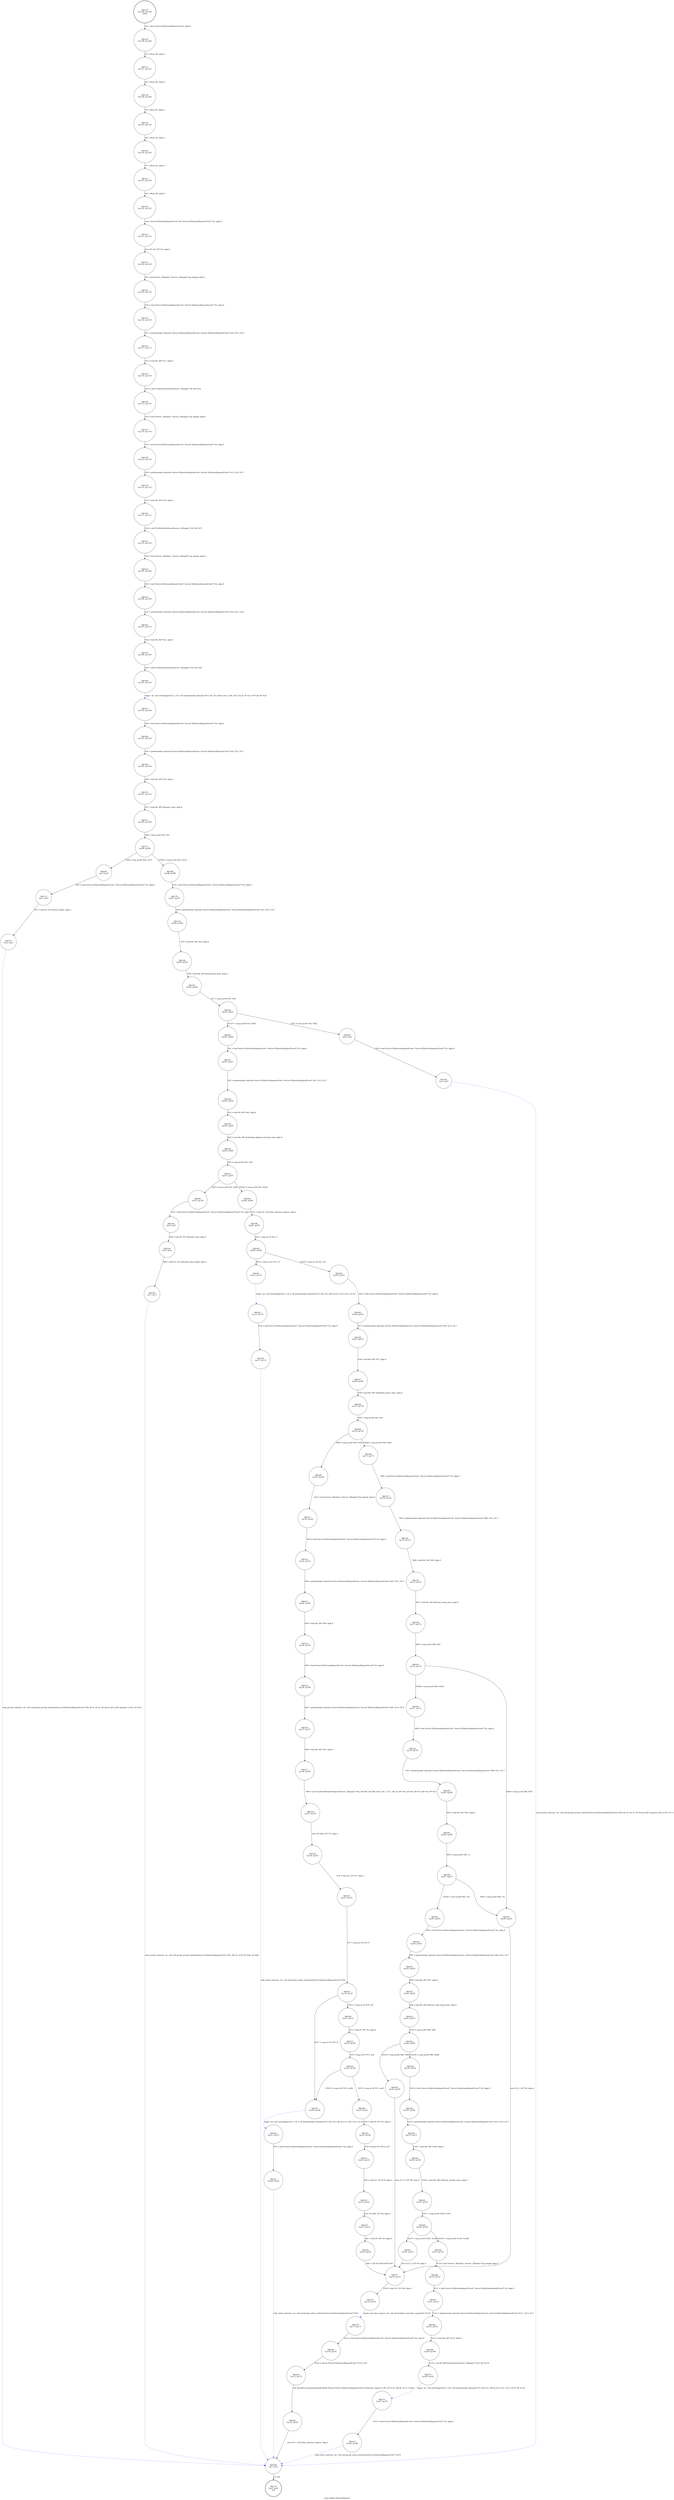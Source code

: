 digraph xclip_handle_SelectionRequest {
label="xclip_handle_SelectionRequest"
82133 [label="N82133\n(rp:0, ep:0)\nexit", shape="doublecircle"]
82134 [label="N82134\n(rp:129, ep:129)\nentry", shape="doublecircle"]
82134 -> 82136 [label="%2 = alloca %struct.XSelectionRequestEvent*, align 8"]
82136 [label="N82136\n(rp:128, ep:128)", shape="circle"]
82136 -> 82137 [label="%3 = alloca i64, align 8"]
82137 [label="N82137\n(rp:127, ep:127)", shape="circle"]
82137 -> 82138 [label="%4 = alloca i64, align 8"]
82138 [label="N82138\n(rp:126, ep:126)", shape="circle"]
82138 -> 82139 [label="%5 = alloca i8*, align 8"]
82139 [label="N82139\n(rp:125, ep:125)", shape="circle"]
82139 -> 82140 [label="%6 = alloca i32, align 4"]
82140 [label="N82140\n(rp:124, ep:124)", shape="circle"]
82140 -> 82141 [label="%7 = alloca i32, align 4"]
82141 [label="N82141\n(rp:123, ep:123)", shape="circle"]
82141 -> 82142 [label="%8 = alloca i64, align 8"]
82142 [label="N82142\n(rp:122, ep:122)", shape="circle"]
82142 -> 82147 [label="store %struct.XSelectionRequestEvent* %0, %struct.XSelectionRequestEvent** %2, align 8"]
82147 [label="N82147\n(rp:121, ep:121)", shape="circle"]
82147 -> 82151 [label="store i8* null, i8** %5, align 8"]
82151 [label="N82151\n(rp:120, ep:120)", shape="circle"]
82151 -> 82152 [label="%9 = load %struct._XDisplay*, %struct._XDisplay** @g_display, align 8"]
82152 [label="N82152\n(rp:119, ep:119)", shape="circle"]
82152 -> 82153 [label="%10 = load %struct.XSelectionRequestEvent*, %struct.XSelectionRequestEvent** %2, align 8"]
82153 [label="N82153\n(rp:118, ep:118)", shape="circle"]
82153 -> 82154 [label="%11 = getelementptr inbounds %struct.XSelectionRequestEvent, %struct.XSelectionRequestEvent* %10, i32 0, i32 6"]
82154 [label="N82154\n(rp:117, ep:117)", shape="circle"]
82154 -> 82155 [label="%12 = load i64, i64* %11, align 8"]
82155 [label="N82155\n(rp:116, ep:116)", shape="circle"]
82155 -> 82156 [label="%13 = call i8* @XGetAtomName(%struct._XDisplay* %9, i64 %12)"]
82156 [label="N82156\n(rp:115, ep:115)", shape="circle"]
82156 -> 82157 [label="%14 = load %struct._XDisplay*, %struct._XDisplay** @g_display, align 8"]
82157 [label="N82157\n(rp:114, ep:114)", shape="circle"]
82157 -> 82158 [label="%15 = load %struct.XSelectionRequestEvent*, %struct.XSelectionRequestEvent** %2, align 8"]
82158 [label="N82158\n(rp:113, ep:113)", shape="circle"]
82158 -> 82159 [label="%16 = getelementptr inbounds %struct.XSelectionRequestEvent, %struct.XSelectionRequestEvent* %15, i32 0, i32 7"]
82159 [label="N82159\n(rp:112, ep:112)", shape="circle"]
82159 -> 82160 [label="%17 = load i64, i64* %16, align 8"]
82160 [label="N82160\n(rp:111, ep:111)", shape="circle"]
82160 -> 82161 [label="%18 = call i8* @XGetAtomName(%struct._XDisplay* %14, i64 %17)"]
82161 [label="N82161\n(rp:110, ep:110)", shape="circle"]
82161 -> 82162 [label="%19 = load %struct._XDisplay*, %struct._XDisplay** @g_display, align 8"]
82162 [label="N82162\n(rp:109, ep:109)", shape="circle"]
82162 -> 82163 [label="%20 = load %struct.XSelectionRequestEvent*, %struct.XSelectionRequestEvent** %2, align 8"]
82163 [label="N82163\n(rp:108, ep:108)", shape="circle"]
82163 -> 82164 [label="%21 = getelementptr inbounds %struct.XSelectionRequestEvent, %struct.XSelectionRequestEvent* %20, i32 0, i32 8"]
82164 [label="N82164\n(rp:107, ep:107)", shape="circle"]
82164 -> 82165 [label="%22 = load i64, i64* %21, align 8"]
82165 [label="N82165\n(rp:106, ep:106)", shape="circle"]
82165 -> 82166 [label="%23 = call i8* @XGetAtomName(%struct._XDisplay* %19, i64 %22)"]
82166 [label="N82166\n(rp:105, ep:105)", shape="circle"]
82166 -> 82167 [label="logger --@-- call void @logger(i32 2, i32 0, i8* getelementptr inbounds ([70 x i8], [70 x i8]* @.str.1.1138, i32 0, i32 0), i8* %13, i8* %18, i8* %23)", style="dashed", color="blue"]
82167 [label="N82167\n(rp:104, ep:104)", shape="circle"]
82167 -> 82168 [label="%24 = load %struct.XSelectionRequestEvent*, %struct.XSelectionRequestEvent** %2, align 8"]
82168 [label="N82168\n(rp:103, ep:103)", shape="circle"]
82168 -> 82169 [label="%25 = getelementptr inbounds %struct.XSelectionRequestEvent, %struct.XSelectionRequestEvent* %24, i32 0, i32 7"]
82169 [label="N82169\n(rp:102, ep:102)", shape="circle"]
82169 -> 82170 [label="%26 = load i64, i64* %25, align 8"]
82170 [label="N82170\n(rp:101, ep:101)", shape="circle"]
82170 -> 82171 [label="%27 = load i64, i64* @targets_atom, align 8"]
82171 [label="N82171\n(rp:100, ep:100)", shape="circle"]
82171 -> 82172 [label="%28 = icmp eq i64 %26, %27"]
82172 [label="N82172\n(rp:99, ep:99)", shape="circle"]
82172 -> 82287 [label="[%28 = icmp eq i64 %26, %27]"]
82172 -> 82288 [label="[!(%28 = icmp eq i64 %26, %27)]"]
82174 [label="N82174\n(rp:3, ep:3)", shape="circle"]
82174 -> 82175 [label="%31 = load i32, i32* @num_targets, align 4"]
82175 [label="N82175\n(rp:2, ep:2)", shape="circle"]
82175 -> 82286 [label="xclip_provide_selection --@-- call void @xclip_provide_selection(%struct.XSelectionRequestEvent* %30, i64 4, i32 32, i8* bitcast ([8 x i64]* @targets to i8*), i32 %31)", style="dashed", color="blue"]
82178 [label="N82178\n(rp:97, ep:97)", shape="circle"]
82178 -> 82179 [label="%34 = getelementptr inbounds %struct.XSelectionRequestEvent, %struct.XSelectionRequestEvent* %33, i32 0, i32 7"]
82179 [label="N82179\n(rp:96, ep:96)", shape="circle"]
82179 -> 82180 [label="%35 = load i64, i64* %34, align 8"]
82180 [label="N82180\n(rp:95, ep:95)", shape="circle"]
82180 -> 82181 [label="%36 = load i64, i64* @timestamp_atom, align 8"]
82181 [label="N82181\n(rp:94, ep:94)", shape="circle"]
82181 -> 82182 [label="%37 = icmp eq i64 %35, %36"]
82182 [label="N82182\n(rp:93, ep:93)", shape="circle"]
82182 -> 82289 [label="[%37 = icmp eq i64 %35, %36]"]
82182 -> 82290 [label="[!(%37 = icmp eq i64 %35, %36)]"]
82184 [label="N82184\n(rp:5, ep:5)", shape="circle"]
82184 -> 82286 [label="xclip_provide_selection --@-- call void @xclip_provide_selection(%struct.XSelectionRequestEvent* %39, i64 19, i32 32, i8* bitcast (i64* @acquire_time to i8*), i32 1)", style="dashed", color="blue"]
82187 [label="N82187\n(rp:91, ep:91)", shape="circle"]
82187 -> 82188 [label="%42 = getelementptr inbounds %struct.XSelectionRequestEvent, %struct.XSelectionRequestEvent* %41, i32 0, i32 7"]
82188 [label="N82188\n(rp:90, ep:90)", shape="circle"]
82188 -> 82189 [label="%43 = load i64, i64* %42, align 8"]
82189 [label="N82189\n(rp:89, ep:89)", shape="circle"]
82189 -> 82190 [label="%44 = load i64, i64* @rdesktop_clipboard_formats_atom, align 8"]
82190 [label="N82190\n(rp:88, ep:88)", shape="circle"]
82190 -> 82191 [label="%45 = icmp eq i64 %43, %44"]
82191 [label="N82191\n(rp:87, ep:87)", shape="circle"]
82191 -> 82291 [label="[%45 = icmp eq i64 %43, %44]"]
82191 -> 82292 [label="[!(%45 = icmp eq i64 %43, %44)]"]
82193 [label="N82193\n(rp:9, ep:9)", shape="circle"]
82193 -> 82194 [label="%48 = load i8*, i8** @formats_data, align 8"]
82194 [label="N82194\n(rp:8, ep:8)", shape="circle"]
82194 -> 82195 [label="%49 = load i32, i32* @formats_data_length, align 4"]
82195 [label="N82195\n(rp:7, ep:7)", shape="circle"]
82195 -> 82286 [label="xclip_provide_selection --@-- call void @xclip_provide_selection(%struct.XSelectionRequestEvent* %47, i64 31, i32 8, i8* %48, i32 %49)", style="dashed", color="blue"]
82198 [label="N82198\n(rp:85, ep:85)", shape="circle"]
82198 -> 82199 [label="%52 = icmp ne i32 %51, 0"]
82199 [label="N82199\n(rp:84, ep:84)", shape="circle"]
82199 -> 82293 [label="[%52 = icmp ne i32 %51, 0]"]
82199 -> 82294 [label="[!(%52 = icmp ne i32 %51, 0)]"]
82201 [label="N82201\n(rp:12, ep:12)", shape="circle"]
82201 -> 82202 [label="%54 = load %struct.XSelectionRequestEvent*, %struct.XSelectionRequestEvent** %2, align 8"]
82202 [label="N82202\n(rp:11, ep:11)", shape="circle"]
82202 -> 82286 [label="xclip_refuse_selection --@-- call void @xclip_refuse_selection(%struct.XSelectionRequestEvent* %54)", style="dashed", color="blue"]
82205 [label="N82205\n(rp:82, ep:82)", shape="circle"]
82205 -> 82206 [label="%57 = getelementptr inbounds %struct.XSelectionRequestEvent, %struct.XSelectionRequestEvent* %56, i32 0, i32 7"]
82206 [label="N82206\n(rp:81, ep:81)", shape="circle"]
82206 -> 82207 [label="%58 = load i64, i64* %57, align 8"]
82207 [label="N82207\n(rp:80, ep:80)", shape="circle"]
82207 -> 82208 [label="%59 = load i64, i64* @rdesktop_native_atom, align 8"]
82208 [label="N82208\n(rp:79, ep:79)", shape="circle"]
82208 -> 82209 [label="%60 = icmp eq i64 %58, %59"]
82209 [label="N82209\n(rp:78, ep:78)", shape="circle"]
82209 -> 82295 [label="[%60 = icmp eq i64 %58, %59]"]
82209 -> 82296 [label="[!(%60 = icmp eq i64 %58, %59)]"]
82211 [label="N82211\n(rp:42, ep:42)", shape="circle"]
82211 -> 82212 [label="%63 = load %struct.XSelectionRequestEvent*, %struct.XSelectionRequestEvent** %2, align 8"]
82212 [label="N82212\n(rp:41, ep:41)", shape="circle"]
82212 -> 82213 [label="%64 = getelementptr inbounds %struct.XSelectionRequestEvent, %struct.XSelectionRequestEvent* %63, i32 0, i32 5"]
82213 [label="N82213\n(rp:40, ep:40)", shape="circle"]
82213 -> 82214 [label="%65 = load i64, i64* %64, align 8"]
82214 [label="N82214\n(rp:39, ep:39)", shape="circle"]
82214 -> 82215 [label="%66 = load %struct.XSelectionRequestEvent*, %struct.XSelectionRequestEvent** %2, align 8"]
82215 [label="N82215\n(rp:38, ep:38)", shape="circle"]
82215 -> 82216 [label="%67 = getelementptr inbounds %struct.XSelectionRequestEvent, %struct.XSelectionRequestEvent* %66, i32 0, i32 8"]
82216 [label="N82216\n(rp:37, ep:37)", shape="circle"]
82216 -> 82217 [label="%68 = load i64, i64* %67, align 8"]
82217 [label="N82217\n(rp:36, ep:36)", shape="circle"]
82217 -> 82218 [label="%69 = call i32 @XGetWindowProperty(%struct._XDisplay* %62, i64 %65, i64 %68, i64 0, i64 1, i32 1, i64 19, i64* %8, i32* %6, i64* %3, i64* %4, i8** %5)"]
82218 [label="N82218\n(rp:35, ep:35)", shape="circle"]
82218 -> 82219 [label="store i32 %69, i32* %7, align 4"]
82219 [label="N82219\n(rp:34, ep:34)", shape="circle"]
82219 -> 82220 [label="%70 = load i32, i32* %7, align 4"]
82220 [label="N82220\n(rp:33, ep:33)", shape="circle"]
82220 -> 82221 [label="%71 = icmp ne i32 %70, 0"]
82221 [label="N82221\n(rp:32, ep:32)", shape="circle"]
82221 -> 82298 [label="[!(%71 = icmp ne i32 %70, 0)]"]
82221 -> 82225 [label="[%71 = icmp ne i32 %70, 0]"]
82223 [label="N82223\n(rp:30, ep:30)", shape="circle"]
82223 -> 82224 [label="%74 = icmp ne i8* %73, null"]
82224 [label="N82224\n(rp:29, ep:29)", shape="circle"]
82224 -> 82299 [label="[%74 = icmp ne i8* %73, null]"]
82224 -> 82225 [label="[!(%74 = icmp ne i8* %73, null)]"]
82225 [label="N82225\n(rp:28, ep:28)", shape="circle"]
82225 -> 82226 [label="logger --@-- call void @logger(i32 2, i32 3, i8* getelementptr inbounds ([79 x i8], [79 x i8]* @.str.3.1140, i32 0, i32 0))", style="dashed", color="blue"]
82226 [label="N82226\n(rp:27, ep:27)", shape="circle"]
82226 -> 82227 [label="%76 = load %struct.XSelectionRequestEvent*, %struct.XSelectionRequestEvent** %2, align 8"]
82227 [label="N82227\n(rp:26, ep:26)", shape="circle"]
82227 -> 82286 [label="xclip_refuse_selection --@-- call void @xclip_refuse_selection(%struct.XSelectionRequestEvent* %76)", style="dashed", color="blue"]
82230 [label="N82230\n(rp:24, ep:24)", shape="circle"]
82230 -> 82231 [label="%79 = bitcast i8* %78 to i32*"]
82231 [label="N82231\n(rp:23, ep:23)", shape="circle"]
82231 -> 82232 [label="%80 = load i32, i32* %79, align 4"]
82232 [label="N82232\n(rp:22, ep:22)", shape="circle"]
82232 -> 82233 [label="store i32 %80, i32* %6, align 4"]
82233 [label="N82233\n(rp:21, ep:21)", shape="circle"]
82233 -> 82234 [label="%81 = load i8*, i8** %5, align 8"]
82234 [label="N82234\n(rp:20, ep:20)", shape="circle"]
82234 -> 82277 [label="%82 = call i32 @XFree(i8* %81)"]
82237 [label="N82237\n(rp:76, ep:76)", shape="circle"]
82237 -> 82238 [label="%85 = getelementptr inbounds %struct.XSelectionRequestEvent, %struct.XSelectionRequestEvent* %84, i32 0, i32 7"]
82238 [label="N82238\n(rp:75, ep:75)", shape="circle"]
82238 -> 82239 [label="%86 = load i64, i64* %85, align 8"]
82239 [label="N82239\n(rp:74, ep:74)", shape="circle"]
82239 -> 82240 [label="%87 = load i64, i64* @format_string_atom, align 8"]
82240 [label="N82240\n(rp:73, ep:73)", shape="circle"]
82240 -> 82241 [label="%88 = icmp eq i64 %86, %87"]
82241 [label="N82241\n(rp:72, ep:72)", shape="circle"]
82241 -> 82302 [label="[!(%88 = icmp eq i64 %86, %87)]"]
82241 -> 82247 [label="[%88 = icmp eq i64 %86, %87]"]
82243 [label="N82243\n(rp:70, ep:70)", shape="circle"]
82243 -> 82244 [label="%91 = getelementptr inbounds %struct.XSelectionRequestEvent, %struct.XSelectionRequestEvent* %90, i32 0, i32 7"]
82244 [label="N82244\n(rp:69, ep:69)", shape="circle"]
82244 -> 82245 [label="%92 = load i64, i64* %91, align 8"]
82245 [label="N82245\n(rp:68, ep:68)", shape="circle"]
82245 -> 82246 [label="%93 = icmp eq i64 %92, 31"]
82246 [label="N82246\n(rp:67, ep:67)", shape="circle"]
82246 -> 82304 [label="[!(%93 = icmp eq i64 %92, 31)]"]
82246 -> 82247 [label="[%93 = icmp eq i64 %92, 31]"]
82247 [label="N82247\n(rp:66, ep:66)", shape="circle"]
82247 -> 82277 [label="store i32 1, i32* %6, align 4"]
82250 [label="N82250\n(rp:64, ep:64)", shape="circle"]
82250 -> 82251 [label="%97 = getelementptr inbounds %struct.XSelectionRequestEvent, %struct.XSelectionRequestEvent* %96, i32 0, i32 7"]
82251 [label="N82251\n(rp:63, ep:63)", shape="circle"]
82251 -> 82252 [label="%98 = load i64, i64* %97, align 8"]
82252 [label="N82252\n(rp:62, ep:62)", shape="circle"]
82252 -> 82253 [label="%99 = load i64, i64* @format_utf8_string_atom, align 8"]
82253 [label="N82253\n(rp:61, ep:61)", shape="circle"]
82253 -> 82254 [label="%100 = icmp eq i64 %98, %99"]
82254 [label="N82254\n(rp:60, ep:60)", shape="circle"]
82254 -> 82305 [label="[%100 = icmp eq i64 %98, %99]"]
82254 -> 82306 [label="[!(%100 = icmp eq i64 %98, %99)]"]
82258 [label="N82258\n(rp:58, ep:58)", shape="circle"]
82258 -> 82259 [label="%104 = getelementptr inbounds %struct.XSelectionRequestEvent, %struct.XSelectionRequestEvent* %103, i32 0, i32 7"]
82259 [label="N82259\n(rp:57, ep:57)", shape="circle"]
82259 -> 82260 [label="%105 = load i64, i64* %104, align 8"]
82260 [label="N82260\n(rp:56, ep:56)", shape="circle"]
82260 -> 82261 [label="%106 = load i64, i64* @format_unicode_atom, align 8"]
82261 [label="N82261\n(rp:55, ep:55)", shape="circle"]
82261 -> 82262 [label="%107 = icmp eq i64 %105, %106"]
82262 [label="N82262\n(rp:54, ep:54)", shape="circle"]
82262 -> 82307 [label="[%107 = icmp eq i64 %105, %106]"]
82262 -> 82308 [label="[!(%107 = icmp eq i64 %105, %106)]"]
82266 [label="N82266\n(rp:52, ep:52)", shape="circle"]
82266 -> 82267 [label="%111 = load %struct.XSelectionRequestEvent*, %struct.XSelectionRequestEvent** %2, align 8"]
82267 [label="N82267\n(rp:51, ep:51)", shape="circle"]
82267 -> 82268 [label="%112 = getelementptr inbounds %struct.XSelectionRequestEvent, %struct.XSelectionRequestEvent* %111, i32 0, i32 7"]
82268 [label="N82268\n(rp:50, ep:50)", shape="circle"]
82268 -> 82269 [label="%113 = load i64, i64* %112, align 8"]
82269 [label="N82269\n(rp:49, ep:49)", shape="circle"]
82269 -> 82270 [label="%114 = call i8* @XGetAtomName(%struct._XDisplay* %110, i64 %113)"]
82270 [label="N82270\n(rp:48, ep:48)", shape="circle"]
82270 -> 82271 [label="logger --@-- call void @logger(i32 2, i32 2, i8* getelementptr inbounds ([72 x i8], [72 x i8]* @.str.4.1141, i32 0, i32 0), i8* %114)", style="dashed", color="blue"]
82271 [label="N82271\n(rp:47, ep:47)", shape="circle"]
82271 -> 82272 [label="%115 = load %struct.XSelectionRequestEvent*, %struct.XSelectionRequestEvent** %2, align 8"]
82272 [label="N82272\n(rp:46, ep:46)", shape="circle"]
82272 -> 82286 [label="xclip_refuse_selection --@-- call void @xclip_refuse_selection(%struct.XSelectionRequestEvent* %115)", style="dashed", color="blue"]
82277 [label="N82277\n(rp:19, ep:19)", shape="circle"]
82277 -> 82278 [label="%120 = load i32, i32* %6, align 4"]
82278 [label="N82278\n(rp:18, ep:18)", shape="circle"]
82278 -> 82279 [label="cliprdr_send_data_request --@-- call void @cliprdr_send_data_request(i32 %120)", style="dashed", color="blue"]
82279 [label="N82279\n(rp:17, ep:17)", shape="circle"]
82279 -> 82280 [label="%121 = load %struct.XSelectionRequestEvent*, %struct.XSelectionRequestEvent** %2, align 8"]
82280 [label="N82280\n(rp:16, ep:16)", shape="circle"]
82280 -> 82281 [label="%122 = bitcast %struct.XSelectionRequestEvent* %121 to i8*"]
82281 [label="N82281\n(rp:15, ep:15)", shape="circle"]
82281 -> 82282 [label="call void @llvm.memcpy.p0i8.p0i8.i64(i8* bitcast (%struct.XSelectionRequestEvent* @selection_request to i8*), i8* %122, i64 80, i32 8, i1 false)"]
82282 [label="N82282\n(rp:14, ep:14)", shape="circle"]
82282 -> 82286 [label="store i32 1, i32* @has_selection_request, align 4"]
82286 [label="N82286\n(rp:1, ep:1)", shape="circle"]
82286 -> 82133 [label="ret void"]
82287 [label="N82287\n(rp:4, ep:4)", shape="circle"]
82287 -> 82174 [label="%30 = load %struct.XSelectionRequestEvent*, %struct.XSelectionRequestEvent** %2, align 8"]
82288 [label="N82288\n(rp:98, ep:98)", shape="circle"]
82288 -> 82178 [label="%33 = load %struct.XSelectionRequestEvent*, %struct.XSelectionRequestEvent** %2, align 8"]
82289 [label="N82289\n(rp:6, ep:6)", shape="circle"]
82289 -> 82184 [label="%39 = load %struct.XSelectionRequestEvent*, %struct.XSelectionRequestEvent** %2, align 8"]
82290 [label="N82290\n(rp:92, ep:92)", shape="circle"]
82290 -> 82187 [label="%41 = load %struct.XSelectionRequestEvent*, %struct.XSelectionRequestEvent** %2, align 8"]
82291 [label="N82291\n(rp:10, ep:10)", shape="circle"]
82291 -> 82193 [label="%47 = load %struct.XSelectionRequestEvent*, %struct.XSelectionRequestEvent** %2, align 8"]
82292 [label="N82292\n(rp:86, ep:86)", shape="circle"]
82292 -> 82198 [label="%51 = load i32, i32* @has_selection_request, align 4"]
82293 [label="N82293\n(rp:13, ep:13)", shape="circle"]
82293 -> 82201 [label="logger --@-- call void @logger(i32 2, i32 2, i8* getelementptr inbounds ([74 x i8], [74 x i8]* @.str.2.1139, i32 0, i32 0))", style="dashed", color="blue"]
82294 [label="N82294\n(rp:83, ep:83)", shape="circle"]
82294 -> 82205 [label="%56 = load %struct.XSelectionRequestEvent*, %struct.XSelectionRequestEvent** %2, align 8"]
82295 [label="N82295\n(rp:43, ep:43)", shape="circle"]
82295 -> 82211 [label="%62 = load %struct._XDisplay*, %struct._XDisplay** @g_display, align 8"]
82296 [label="N82296\n(rp:77, ep:77)", shape="circle"]
82296 -> 82237 [label="%84 = load %struct.XSelectionRequestEvent*, %struct.XSelectionRequestEvent** %2, align 8"]
82298 [label="N82298\n(rp:31, ep:31)", shape="circle"]
82298 -> 82223 [label="%73 = load i8*, i8** %5, align 8"]
82299 [label="N82299\n(rp:25, ep:25)", shape="circle"]
82299 -> 82230 [label="%78 = load i8*, i8** %5, align 8"]
82302 [label="N82302\n(rp:71, ep:71)", shape="circle"]
82302 -> 82243 [label="%90 = load %struct.XSelectionRequestEvent*, %struct.XSelectionRequestEvent** %2, align 8"]
82304 [label="N82304\n(rp:65, ep:65)", shape="circle"]
82304 -> 82250 [label="%96 = load %struct.XSelectionRequestEvent*, %struct.XSelectionRequestEvent** %2, align 8"]
82305 [label="N82305\n(rp:44, ep:44)", shape="circle"]
82305 -> 82277 [label="store i32 13, i32* %6, align 4"]
82306 [label="N82306\n(rp:59, ep:59)", shape="circle"]
82306 -> 82258 [label="%103 = load %struct.XSelectionRequestEvent*, %struct.XSelectionRequestEvent** %2, align 8"]
82307 [label="N82307\n(rp:45, ep:45)", shape="circle"]
82307 -> 82277 [label="store i32 13, i32* %6, align 4"]
82308 [label="N82308\n(rp:53, ep:53)", shape="circle"]
82308 -> 82266 [label="%110 = load %struct._XDisplay*, %struct._XDisplay** @g_display, align 8"]
}
